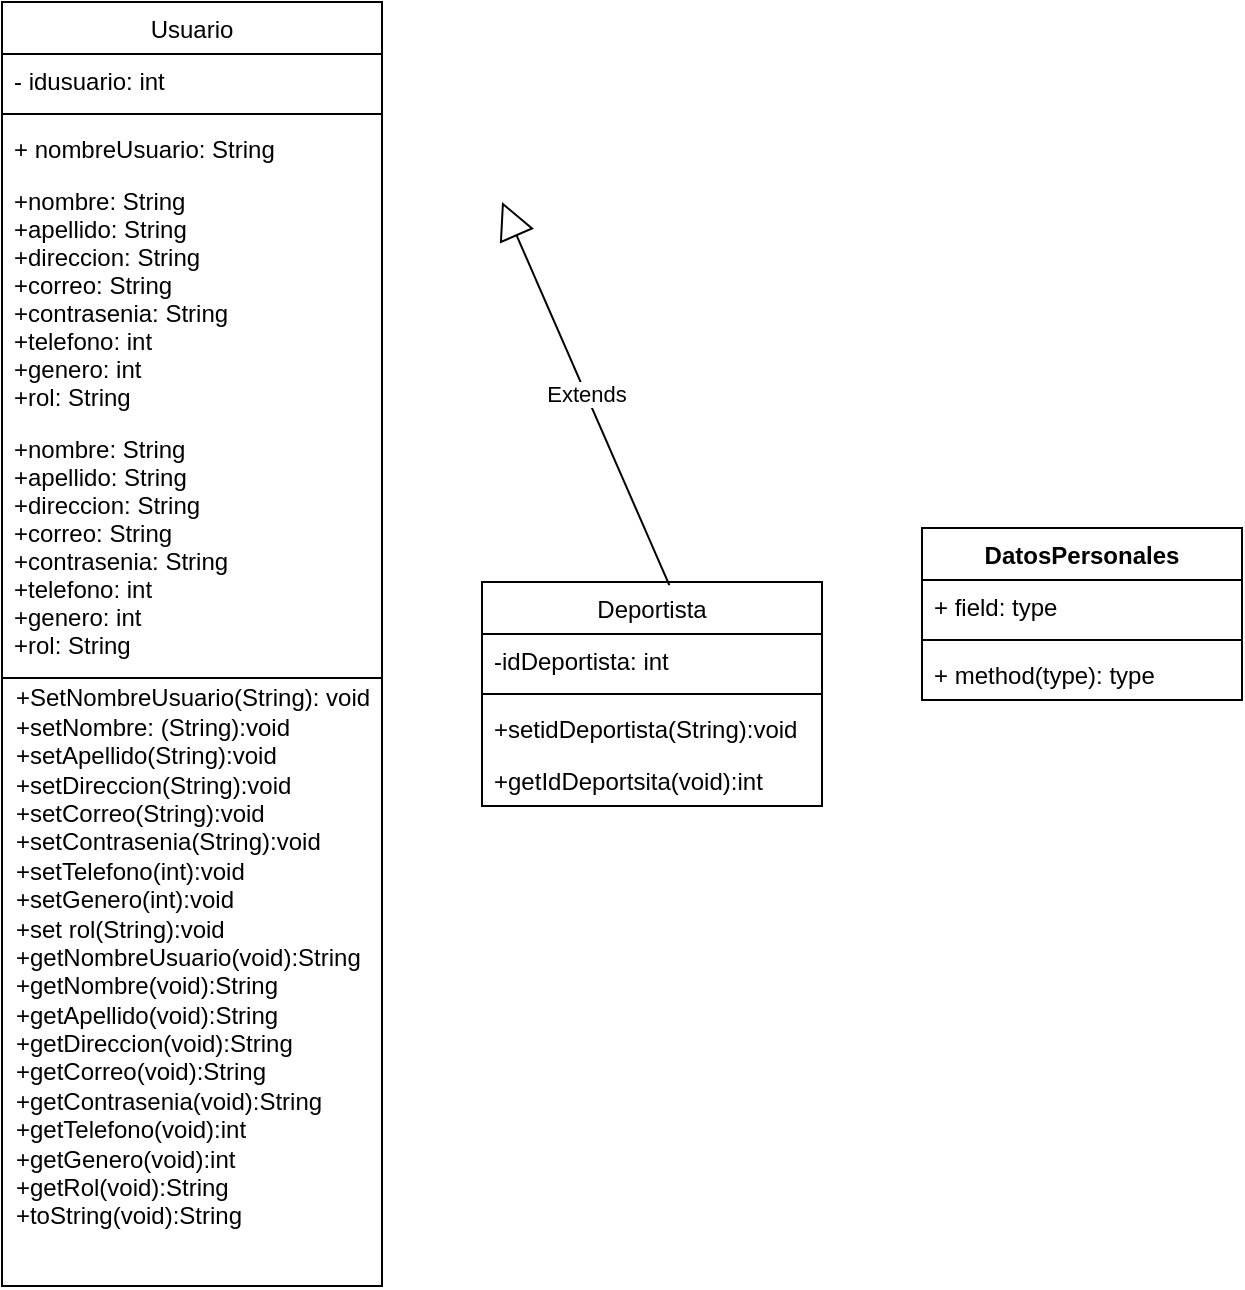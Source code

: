 <mxfile version="13.6.4" type="github">
  <diagram id="pZgpEU3eHNrIadQu-joC" name="Page-1">
    <mxGraphModel dx="1221" dy="649" grid="1" gridSize="10" guides="1" tooltips="1" connect="1" arrows="1" fold="1" page="1" pageScale="1" pageWidth="850" pageHeight="1100" math="0" shadow="0">
      <root>
        <mxCell id="0" />
        <mxCell id="1" parent="0" />
        <mxCell id="5ge9vC0l4p9WZjV_h0f6-6" value="" style="text;strokeColor=none;fillColor=none;align=left;verticalAlign=middle;spacingTop=-1;spacingLeft=4;spacingRight=4;rotatable=0;labelPosition=right;points=[];portConstraint=eastwest;" vertex="1" parent="1">
          <mxGeometry x="410" y="110" width="20" height="14" as="geometry" />
        </mxCell>
        <mxCell id="5ge9vC0l4p9WZjV_h0f6-2" value="Usuario" style="swimlane;fontStyle=0;childLayout=stackLayout;horizontal=1;startSize=26;fillColor=none;horizontalStack=0;resizeParent=1;resizeParentMax=0;resizeLast=0;collapsible=1;marginBottom=0;" vertex="1" parent="1">
          <mxGeometry x="150" y="110" width="190" height="642" as="geometry" />
        </mxCell>
        <mxCell id="5ge9vC0l4p9WZjV_h0f6-3" value="- idusuario: int&#xa;" style="text;strokeColor=none;fillColor=none;align=left;verticalAlign=top;spacingLeft=4;spacingRight=4;overflow=hidden;rotatable=0;points=[[0,0.5],[1,0.5]];portConstraint=eastwest;" vertex="1" parent="5ge9vC0l4p9WZjV_h0f6-2">
          <mxGeometry y="26" width="190" height="26" as="geometry" />
        </mxCell>
        <mxCell id="5ge9vC0l4p9WZjV_h0f6-7" value="" style="line;strokeWidth=1;fillColor=none;align=left;verticalAlign=middle;spacingTop=-1;spacingLeft=3;spacingRight=3;rotatable=0;labelPosition=right;points=[];portConstraint=eastwest;" vertex="1" parent="5ge9vC0l4p9WZjV_h0f6-2">
          <mxGeometry y="52" width="190" height="8" as="geometry" />
        </mxCell>
        <mxCell id="5ge9vC0l4p9WZjV_h0f6-4" value="+ nombreUsuario: String" style="text;strokeColor=none;fillColor=none;align=left;verticalAlign=top;spacingLeft=4;spacingRight=4;overflow=hidden;rotatable=0;points=[[0,0.5],[1,0.5]];portConstraint=eastwest;" vertex="1" parent="5ge9vC0l4p9WZjV_h0f6-2">
          <mxGeometry y="60" width="190" height="26" as="geometry" />
        </mxCell>
        <mxCell id="5ge9vC0l4p9WZjV_h0f6-28" value="+nombre: String&#xa;+apellido: String&#xa;+direccion: String&#xa;+correo: String&#xa;+contrasenia: String&#xa;+telefono: int&#xa;+genero: int&#xa;+rol: String&#xa;&#xa;" style="text;strokeColor=none;fillColor=none;align=left;verticalAlign=top;spacingLeft=4;spacingRight=4;overflow=hidden;rotatable=0;points=[[0,0.5],[1,0.5]];portConstraint=eastwest;" vertex="1" parent="5ge9vC0l4p9WZjV_h0f6-2">
          <mxGeometry y="86" width="190" height="124" as="geometry" />
        </mxCell>
        <mxCell id="5ge9vC0l4p9WZjV_h0f6-5" value="+nombre: String&#xa;+apellido: String&#xa;+direccion: String&#xa;+correo: String&#xa;+contrasenia: String&#xa;+telefono: int&#xa;+genero: int&#xa;+rol: String&#xa;&#xa;" style="text;strokeColor=none;fillColor=none;align=left;verticalAlign=top;spacingLeft=4;spacingRight=4;overflow=hidden;rotatable=0;points=[[0,0.5],[1,0.5]];portConstraint=eastwest;" vertex="1" parent="5ge9vC0l4p9WZjV_h0f6-2">
          <mxGeometry y="210" width="190" height="124" as="geometry" />
        </mxCell>
        <mxCell id="5ge9vC0l4p9WZjV_h0f6-18" value="" style="line;strokeWidth=1;fillColor=none;align=left;verticalAlign=middle;spacingTop=-1;spacingLeft=3;spacingRight=3;rotatable=0;labelPosition=right;points=[];portConstraint=eastwest;" vertex="1" parent="5ge9vC0l4p9WZjV_h0f6-2">
          <mxGeometry y="334" width="190" height="8" as="geometry" />
        </mxCell>
        <mxCell id="5ge9vC0l4p9WZjV_h0f6-17" value="&lt;div&gt;+SetNombreUsuario(String): void&lt;/div&gt;&lt;div align=&quot;left&quot;&gt;+setNombre: (String):void&lt;/div&gt;&lt;div align=&quot;left&quot;&gt;+setApellido(String):void&lt;/div&gt;&lt;div align=&quot;left&quot;&gt;+setDireccion(String):void&lt;/div&gt;&lt;div align=&quot;left&quot;&gt;+setCorreo(String):void&lt;/div&gt;&lt;div align=&quot;left&quot;&gt;+setContrasenia(String):void&lt;/div&gt;&lt;div align=&quot;left&quot;&gt;+setTelefono(int):void&lt;/div&gt;&lt;div align=&quot;left&quot;&gt;+setGenero(int):void&lt;/div&gt;&lt;div align=&quot;left&quot;&gt;+set rol(String):void&lt;/div&gt;&lt;div align=&quot;left&quot;&gt;+getNombreUsuario(void):String&lt;/div&gt;&lt;div align=&quot;left&quot;&gt;+getNombre(void):String&lt;/div&gt;&lt;div align=&quot;left&quot;&gt;+getApellido(void):String&lt;/div&gt;&lt;div align=&quot;left&quot;&gt;+getDireccion(void):String&lt;/div&gt;&lt;div align=&quot;left&quot;&gt;+getCorreo(void):String&lt;/div&gt;&lt;div align=&quot;left&quot;&gt;+getContrasenia(void):String&lt;/div&gt;&lt;div align=&quot;left&quot;&gt;+getTelefono(void):int&lt;/div&gt;&lt;div align=&quot;left&quot;&gt;+getGenero(void):int&lt;br&gt;&lt;/div&gt;&lt;div align=&quot;left&quot;&gt;+getRol(void):String&lt;/div&gt;&lt;div align=&quot;left&quot;&gt;+toString(void):String&lt;br&gt;&lt;/div&gt;&lt;div&gt;&lt;br&gt;&lt;/div&gt;&lt;div&gt;&lt;br&gt;&lt;/div&gt;" style="text;html=1;align=center;verticalAlign=middle;resizable=0;points=[];autosize=1;" vertex="1" parent="5ge9vC0l4p9WZjV_h0f6-2">
          <mxGeometry y="342" width="190" height="300" as="geometry" />
        </mxCell>
        <mxCell id="5ge9vC0l4p9WZjV_h0f6-21" value="DatosPersonales" style="swimlane;fontStyle=1;align=center;verticalAlign=top;childLayout=stackLayout;horizontal=1;startSize=26;horizontalStack=0;resizeParent=1;resizeParentMax=0;resizeLast=0;collapsible=1;marginBottom=0;" vertex="1" parent="1">
          <mxGeometry x="610" y="373" width="160" height="86" as="geometry" />
        </mxCell>
        <mxCell id="5ge9vC0l4p9WZjV_h0f6-22" value="+ field: type" style="text;strokeColor=none;fillColor=none;align=left;verticalAlign=top;spacingLeft=4;spacingRight=4;overflow=hidden;rotatable=0;points=[[0,0.5],[1,0.5]];portConstraint=eastwest;" vertex="1" parent="5ge9vC0l4p9WZjV_h0f6-21">
          <mxGeometry y="26" width="160" height="26" as="geometry" />
        </mxCell>
        <mxCell id="5ge9vC0l4p9WZjV_h0f6-23" value="" style="line;strokeWidth=1;fillColor=none;align=left;verticalAlign=middle;spacingTop=-1;spacingLeft=3;spacingRight=3;rotatable=0;labelPosition=right;points=[];portConstraint=eastwest;" vertex="1" parent="5ge9vC0l4p9WZjV_h0f6-21">
          <mxGeometry y="52" width="160" height="8" as="geometry" />
        </mxCell>
        <mxCell id="5ge9vC0l4p9WZjV_h0f6-24" value="+ method(type): type" style="text;strokeColor=none;fillColor=none;align=left;verticalAlign=top;spacingLeft=4;spacingRight=4;overflow=hidden;rotatable=0;points=[[0,0.5],[1,0.5]];portConstraint=eastwest;" vertex="1" parent="5ge9vC0l4p9WZjV_h0f6-21">
          <mxGeometry y="60" width="160" height="26" as="geometry" />
        </mxCell>
        <mxCell id="5ge9vC0l4p9WZjV_h0f6-8" value="Deportista" style="swimlane;fontStyle=0;childLayout=stackLayout;horizontal=1;startSize=26;fillColor=none;horizontalStack=0;resizeParent=1;resizeParentMax=0;resizeLast=0;collapsible=1;marginBottom=0;" vertex="1" parent="1">
          <mxGeometry x="390" y="400" width="170" height="112" as="geometry" />
        </mxCell>
        <mxCell id="5ge9vC0l4p9WZjV_h0f6-9" value="-idDeportista: int" style="text;strokeColor=none;fillColor=none;align=left;verticalAlign=top;spacingLeft=4;spacingRight=4;overflow=hidden;rotatable=0;points=[[0,0.5],[1,0.5]];portConstraint=eastwest;" vertex="1" parent="5ge9vC0l4p9WZjV_h0f6-8">
          <mxGeometry y="26" width="170" height="26" as="geometry" />
        </mxCell>
        <mxCell id="5ge9vC0l4p9WZjV_h0f6-12" value="" style="line;strokeWidth=1;fillColor=none;align=left;verticalAlign=middle;spacingTop=-1;spacingLeft=3;spacingRight=3;rotatable=0;labelPosition=right;points=[];portConstraint=eastwest;" vertex="1" parent="5ge9vC0l4p9WZjV_h0f6-8">
          <mxGeometry y="52" width="170" height="8" as="geometry" />
        </mxCell>
        <mxCell id="5ge9vC0l4p9WZjV_h0f6-10" value="+setidDeportista(String):void" style="text;strokeColor=none;fillColor=none;align=left;verticalAlign=top;spacingLeft=4;spacingRight=4;overflow=hidden;rotatable=0;points=[[0,0.5],[1,0.5]];portConstraint=eastwest;" vertex="1" parent="5ge9vC0l4p9WZjV_h0f6-8">
          <mxGeometry y="60" width="170" height="26" as="geometry" />
        </mxCell>
        <mxCell id="5ge9vC0l4p9WZjV_h0f6-11" value="+getIdDeportsita(void):int" style="text;strokeColor=none;fillColor=none;align=left;verticalAlign=top;spacingLeft=4;spacingRight=4;overflow=hidden;rotatable=0;points=[[0,0.5],[1,0.5]];portConstraint=eastwest;" vertex="1" parent="5ge9vC0l4p9WZjV_h0f6-8">
          <mxGeometry y="86" width="170" height="26" as="geometry" />
        </mxCell>
        <mxCell id="5ge9vC0l4p9WZjV_h0f6-27" value="Extends" style="endArrow=block;endSize=16;endFill=0;html=1;exitX=0.551;exitY=0.014;exitDx=0;exitDy=0;exitPerimeter=0;" edge="1" parent="1" source="5ge9vC0l4p9WZjV_h0f6-8">
          <mxGeometry width="160" relative="1" as="geometry">
            <mxPoint x="480" y="390" as="sourcePoint" />
            <mxPoint x="400" y="210" as="targetPoint" />
          </mxGeometry>
        </mxCell>
      </root>
    </mxGraphModel>
  </diagram>
</mxfile>
